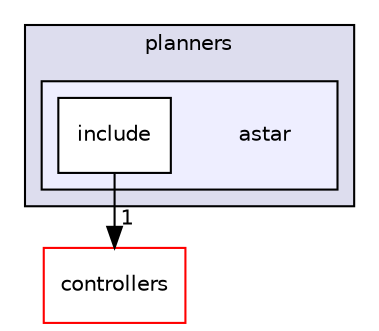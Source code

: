 digraph "planners/astar" {
  bgcolor=transparent;
  compound=true
  node [ fontsize="10", fontname="Helvetica"];
  edge [ labelfontsize="10", labelfontname="Helvetica"];
  subgraph clusterdir_e5c1b1d8bab0718c16d961f31ff6f438 {
    graph [ bgcolor="#ddddee", pencolor="black", label="planners" fontname="Helvetica", fontsize="10", URL="dir_e5c1b1d8bab0718c16d961f31ff6f438.html"]
  subgraph clusterdir_8fa2ac5a0e13c701ea826443bf87f000 {
    graph [ bgcolor="#eeeeff", pencolor="black", label="" URL="dir_8fa2ac5a0e13c701ea826443bf87f000.html"];
    dir_8fa2ac5a0e13c701ea826443bf87f000 [shape=plaintext label="astar"];
    dir_76354019c4e4b5722c5bb0e2914e112e [shape=box label="include" color="black" fillcolor="white" style="filled" URL="dir_76354019c4e4b5722c5bb0e2914e112e.html"];
  }
  }
  dir_87b6ed4386158a4d6cd0ecd5fb5bd5c2 [shape=box label="controllers" color="red" URL="dir_87b6ed4386158a4d6cd0ecd5fb5bd5c2.html"];
  dir_76354019c4e4b5722c5bb0e2914e112e->dir_87b6ed4386158a4d6cd0ecd5fb5bd5c2 [headlabel="1", labeldistance=1.5 headhref="dir_000043_000000.html"];
}
